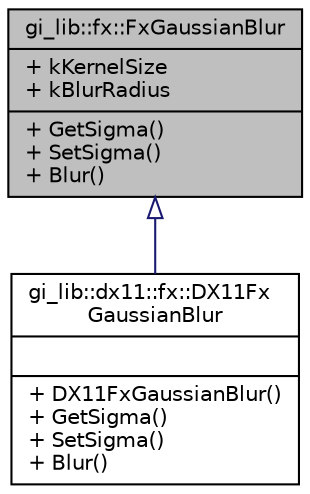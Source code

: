 digraph "gi_lib::fx::FxGaussianBlur"
{
  edge [fontname="Helvetica",fontsize="10",labelfontname="Helvetica",labelfontsize="10"];
  node [fontname="Helvetica",fontsize="10",shape=record];
  Node1 [label="{gi_lib::fx::FxGaussianBlur\n|+ kKernelSize\l+ kBlurRadius\l|+ GetSigma()\l+ SetSigma()\l+ Blur()\l}",height=0.2,width=0.4,color="black", fillcolor="grey75", style="filled", fontcolor="black"];
  Node1 -> Node2 [dir="back",color="midnightblue",fontsize="10",style="solid",arrowtail="onormal",fontname="Helvetica"];
  Node2 [label="{gi_lib::dx11::fx::DX11Fx\lGaussianBlur\n||+ DX11FxGaussianBlur()\l+ GetSigma()\l+ SetSigma()\l+ Blur()\l}",height=0.2,width=0.4,color="black", fillcolor="white", style="filled",URL="$classgi__lib_1_1dx11_1_1fx_1_1_d_x11_fx_gaussian_blur.html",tooltip="Gaussian filter. "];
}
